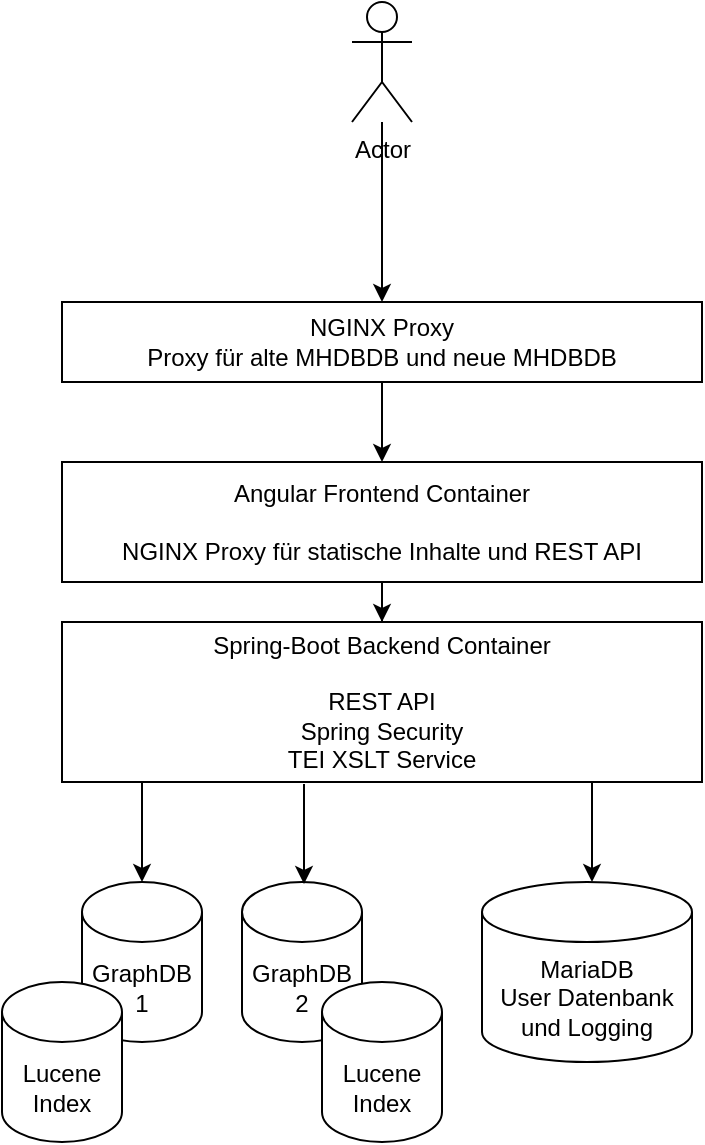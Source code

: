 <mxfile version="22.1.5" type="google">
  <diagram name="Seite-1" id="LnucM8ts9vjZG450gAln">
    <mxGraphModel dx="1049" dy="1121" grid="1" gridSize="10" guides="1" tooltips="1" connect="1" arrows="1" fold="1" page="1" pageScale="1" pageWidth="1169" pageHeight="827" math="0" shadow="0">
      <root>
        <mxCell id="0" />
        <mxCell id="1" parent="0" />
        <mxCell id="-MePMfTreRYmeyvQL4pv-3" value="Spring-Boot Backend Container&lt;br&gt;&lt;br&gt;REST API&lt;br&gt;Spring Security&lt;br&gt;TEI XSLT Service" style="rounded=0;whiteSpace=wrap;html=1;" vertex="1" parent="1">
          <mxGeometry x="290" y="350" width="320" height="80" as="geometry" />
        </mxCell>
        <mxCell id="-MePMfTreRYmeyvQL4pv-4" value="MariaDB&lt;br&gt;User Datenbank und Logging" style="shape=cylinder3;whiteSpace=wrap;html=1;boundedLbl=1;backgroundOutline=1;size=15;" vertex="1" parent="1">
          <mxGeometry x="500" y="480" width="105" height="90" as="geometry" />
        </mxCell>
        <mxCell id="-MePMfTreRYmeyvQL4pv-5" value="GraphDB 1" style="shape=cylinder3;whiteSpace=wrap;html=1;boundedLbl=1;backgroundOutline=1;size=15;" vertex="1" parent="1">
          <mxGeometry x="300" y="480" width="60" height="80" as="geometry" />
        </mxCell>
        <mxCell id="-MePMfTreRYmeyvQL4pv-14" style="edgeStyle=orthogonalEdgeStyle;rounded=0;orthogonalLoop=1;jettySize=auto;html=1;entryX=0.5;entryY=0;entryDx=0;entryDy=0;" edge="1" parent="1" source="-MePMfTreRYmeyvQL4pv-8" target="-MePMfTreRYmeyvQL4pv-13">
          <mxGeometry relative="1" as="geometry" />
        </mxCell>
        <mxCell id="-MePMfTreRYmeyvQL4pv-8" value="NGINX Proxy&lt;br&gt;Proxy für alte MHDBDB und neue MHDBDB" style="rounded=0;whiteSpace=wrap;html=1;" vertex="1" parent="1">
          <mxGeometry x="290" y="190" width="320" height="40" as="geometry" />
        </mxCell>
        <mxCell id="-MePMfTreRYmeyvQL4pv-10" style="edgeStyle=orthogonalEdgeStyle;rounded=0;orthogonalLoop=1;jettySize=auto;html=1;" edge="1" parent="1" source="-MePMfTreRYmeyvQL4pv-9" target="-MePMfTreRYmeyvQL4pv-8">
          <mxGeometry relative="1" as="geometry" />
        </mxCell>
        <mxCell id="-MePMfTreRYmeyvQL4pv-9" value="Actor" style="shape=umlActor;verticalLabelPosition=bottom;verticalAlign=top;html=1;outlineConnect=0;" vertex="1" parent="1">
          <mxGeometry x="435" y="40" width="30" height="60" as="geometry" />
        </mxCell>
        <mxCell id="-MePMfTreRYmeyvQL4pv-16" style="edgeStyle=orthogonalEdgeStyle;rounded=0;orthogonalLoop=1;jettySize=auto;html=1;" edge="1" parent="1" source="-MePMfTreRYmeyvQL4pv-13" target="-MePMfTreRYmeyvQL4pv-3">
          <mxGeometry relative="1" as="geometry" />
        </mxCell>
        <mxCell id="-MePMfTreRYmeyvQL4pv-13" value="Angular Frontend Container&lt;br&gt;&lt;br&gt;NGINX Proxy für statische Inhalte und REST API" style="rounded=0;whiteSpace=wrap;html=1;" vertex="1" parent="1">
          <mxGeometry x="290" y="270" width="320" height="60" as="geometry" />
        </mxCell>
        <mxCell id="-MePMfTreRYmeyvQL4pv-17" value="GraphDB&lt;br&gt;2" style="shape=cylinder3;whiteSpace=wrap;html=1;boundedLbl=1;backgroundOutline=1;size=15;" vertex="1" parent="1">
          <mxGeometry x="380" y="480" width="60" height="80" as="geometry" />
        </mxCell>
        <mxCell id="-MePMfTreRYmeyvQL4pv-18" value="Lucene Index" style="shape=cylinder3;whiteSpace=wrap;html=1;boundedLbl=1;backgroundOutline=1;size=15;" vertex="1" parent="1">
          <mxGeometry x="260" y="530" width="60" height="80" as="geometry" />
        </mxCell>
        <mxCell id="-MePMfTreRYmeyvQL4pv-19" value="Lucene Index" style="shape=cylinder3;whiteSpace=wrap;html=1;boundedLbl=1;backgroundOutline=1;size=15;" vertex="1" parent="1">
          <mxGeometry x="420" y="530" width="60" height="80" as="geometry" />
        </mxCell>
        <mxCell id="-MePMfTreRYmeyvQL4pv-21" value="" style="endArrow=classic;html=1;rounded=0;entryX=0.5;entryY=0;entryDx=0;entryDy=0;entryPerimeter=0;" edge="1" parent="1" target="-MePMfTreRYmeyvQL4pv-5">
          <mxGeometry width="50" height="50" relative="1" as="geometry">
            <mxPoint x="330" y="430" as="sourcePoint" />
            <mxPoint x="200" y="460" as="targetPoint" />
            <Array as="points">
              <mxPoint x="330" y="450" />
            </Array>
          </mxGeometry>
        </mxCell>
        <mxCell id="-MePMfTreRYmeyvQL4pv-22" value="" style="endArrow=classic;html=1;rounded=0;entryX=0.5;entryY=0;entryDx=0;entryDy=0;entryPerimeter=0;" edge="1" parent="1">
          <mxGeometry width="50" height="50" relative="1" as="geometry">
            <mxPoint x="411" y="431" as="sourcePoint" />
            <mxPoint x="411" y="481" as="targetPoint" />
            <Array as="points">
              <mxPoint x="411" y="451" />
            </Array>
          </mxGeometry>
        </mxCell>
        <mxCell id="-MePMfTreRYmeyvQL4pv-23" value="" style="endArrow=classic;html=1;rounded=0;entryX=0.5;entryY=0;entryDx=0;entryDy=0;entryPerimeter=0;" edge="1" parent="1">
          <mxGeometry width="50" height="50" relative="1" as="geometry">
            <mxPoint x="555" y="430" as="sourcePoint" />
            <mxPoint x="555" y="480" as="targetPoint" />
            <Array as="points">
              <mxPoint x="555" y="450" />
            </Array>
          </mxGeometry>
        </mxCell>
      </root>
    </mxGraphModel>
  </diagram>
</mxfile>
